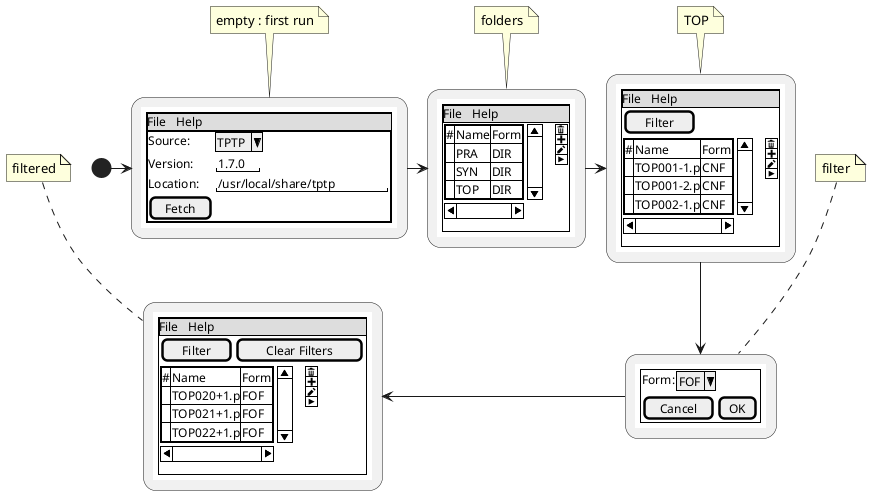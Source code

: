 @startuml

!unquoted procedure SALT($x)
"{{
salt
%invoke_procedure("_"+$x)
}}" as $x
note top: $x
!endprocedure

!procedure _empty()
{+
{* File | Help }
{+
Source: | ^TPTP^
Version: | "1.7.0"
Location: | "/usr/local/share/tptp"
[ Fetch ]
}
}
!endprocedure

!procedure _folders()
{+
{* File | Help }
{
{S
{#
# | Name | Form
. | PRA | DIR
. | SYN | DIR
. | TOP | DIR
}
} | {#
<&trash>
<&plus>
<&pencil>
<&media-play>
}
}
}
!endprocedure

!procedure _TOP()
{+
{* File | Help }
{ [ Filter ] }
{{S
{#
# | Name | Form
. | TOP001-1.p | CNF
. | TOP001-2.p | CNF
. | TOP002-1.p | CNF
}
} | {#
<&trash>
<&plus>
<&pencil>
<&media-play>
}
}
}
!endprocedure

!procedure _filter()
{+
{
Form: | ^FOF^
}
{ [ Cancel ] | [ OK ] }
}
!endprocedure

!procedure _filtered()
{+
{* File | Help }
{ [ Filter ] | [ Clear Filters ] }
{{S
{#
# | Name | Form
. | TOP020+1.p | FOF
. | TOP021+1.p | FOF
. | TOP022+1.p | FOF
}
} | {#
<&trash>
<&plus>
<&pencil>
<&media-play>
}
}
}
!endprocedure

!procedure _new_fetch()
{+
{* File | Help }
{ [  Save File Set ] | [ Delete File Set ] }
"My name for problem set"
{S
{#
File Name | Source | Harness | Last Run
multi-selectable | TPTP | q=6 to=30 sl=5 | .
list of problem files | TPTP | q=6 to=30 sl=5 | .
}
} | {#
 <&trash>
 <&plus>
 <&pencil>
 <&media-play>
 }
{ [ Run ] | [ See History ] | [ <&lock-locked> Unlock ] }
}
!endprocedure

!procedure _unlock()
{+
{* File | Help }
{ [ Save File Set ] | [ Delete File Set ] }
"My name for problem set"
{S
{#

File Name | Source | Harness | Last Run
multi-selectable | TPTP | q=6 to=30 sl=5 | .
list of problem files | TPTP | q=6 to=30 sl=5 | .
}
} | {#
 <&trash>
 <&plus>
 <&pencil>
 <&media-play>
}
{ [ <&lock-unlocked> Save and Lock ] | [ Delete Problem ] | [ Undo ] | [ Reset ] }
}
!endprocedure

!procedure _lock_warning()
{+
Warning: A file set with this name already exists.
If you over-write that files, you will lose your record of
previous run-times and configurations.
{ [ Over-write files ] | [ Go back and rename ] }
}
!endprocedure

!procedure _run()
{+
{* File | Help }
{ [ Save File Set ] | [ Delete File Set ] }
"My name for problem set"
{S
{#
File Name | Source | Harness | Last Run
multi-selectable | TPTP | q=6 to=30 sl=5 | .
list of problem files | TPTP | q=6 to=30 sl=5 | .
}
} | {#
 <&trash>
 <&plus>
 <&pencil>
 <&media-play>
}
{ [ Run ] | [ See History ] | [ <&lock-locked> Unlock ] }
}
!endprocedure

(*) -> SALT(empty) : first run
empty -right-> SALT(folders)
folders -right-> SALT(TOP)
TOP --> SALT(filter)
filter -left-> SALT(filtered)

@enduml
